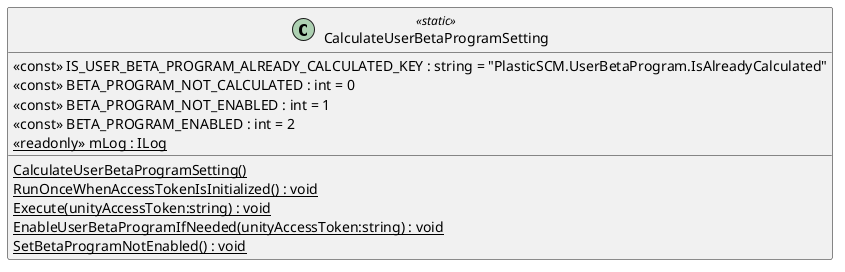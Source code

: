 @startuml
class CalculateUserBetaProgramSetting <<static>> {
    {static} CalculateUserBetaProgramSetting()
    {static} RunOnceWhenAccessTokenIsInitialized() : void
    {static} Execute(unityAccessToken:string) : void
    {static} EnableUserBetaProgramIfNeeded(unityAccessToken:string) : void
    {static} SetBetaProgramNotEnabled() : void
    <<const>> IS_USER_BETA_PROGRAM_ALREADY_CALCULATED_KEY : string = "PlasticSCM.UserBetaProgram.IsAlreadyCalculated"
    <<const>> BETA_PROGRAM_NOT_CALCULATED : int = 0
    <<const>> BETA_PROGRAM_NOT_ENABLED : int = 1
    <<const>> BETA_PROGRAM_ENABLED : int = 2
    {static} <<readonly>> mLog : ILog
}
@enduml
